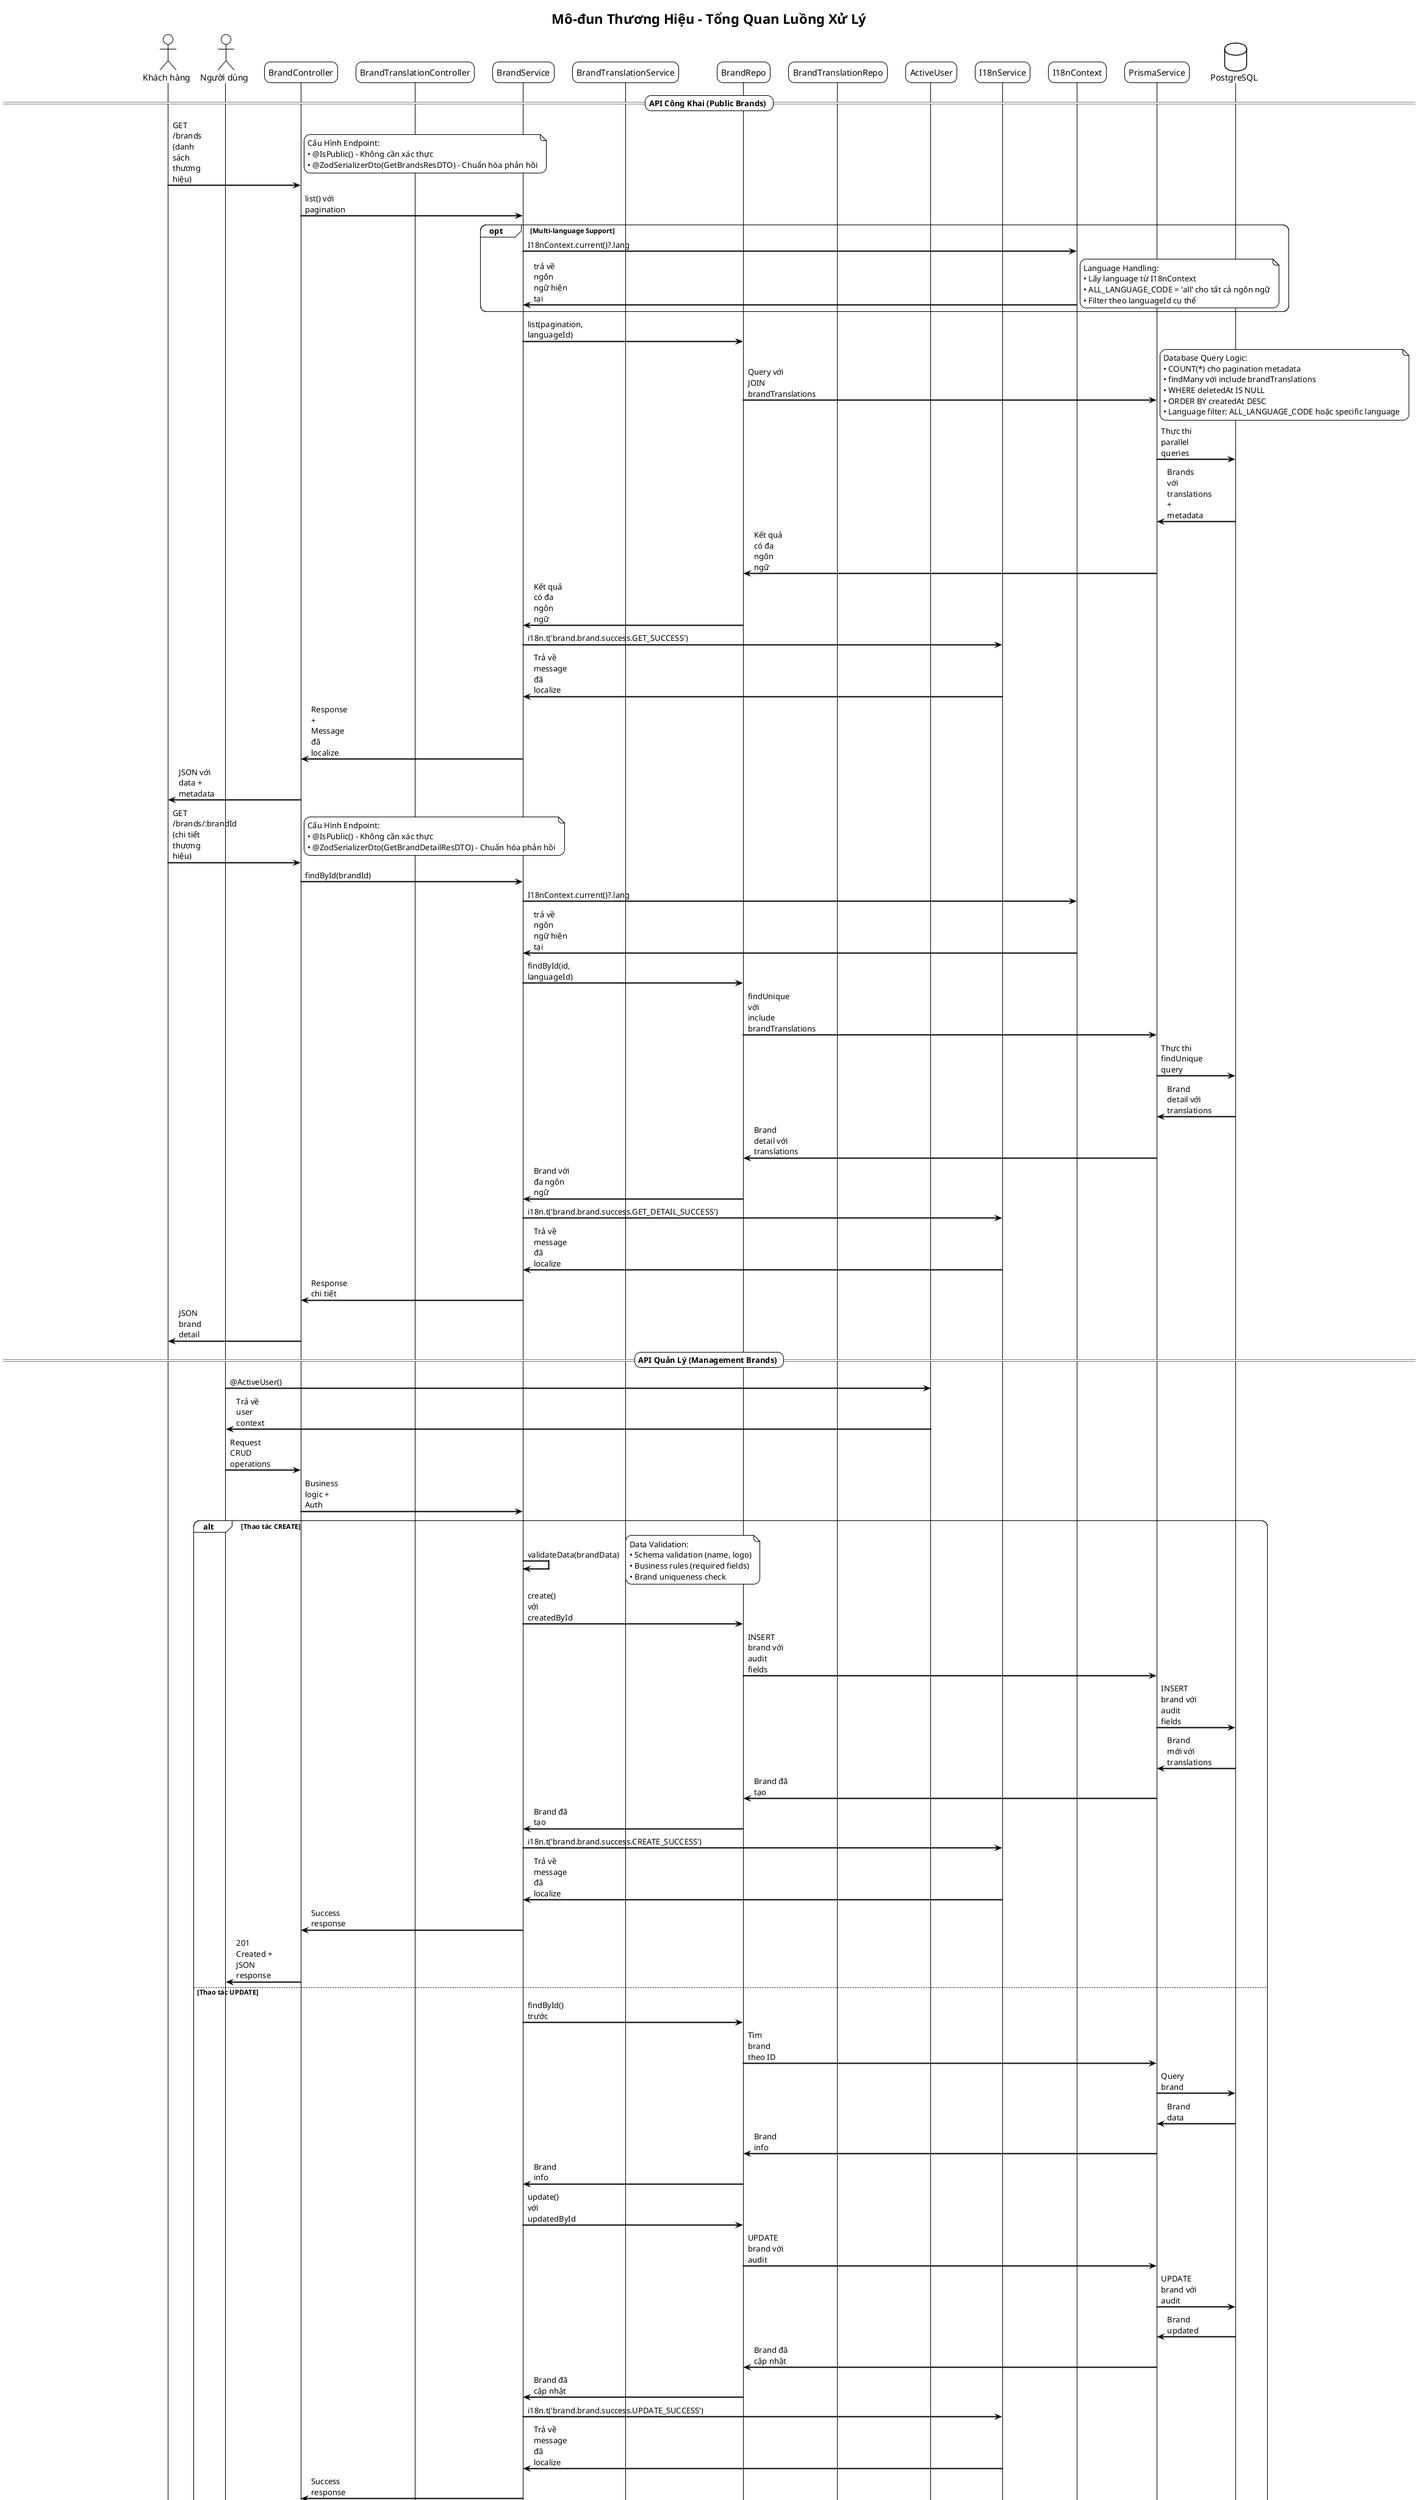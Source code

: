 @startuml Brand Module - Sequence Overview
!theme plain
skinparam backgroundColor #FFFFFF
skinparam sequenceArrowThickness 2
skinparam roundcorner 20
skinparam maxmessagesize 60

title Mô-đun Thương Hiệu - Tổng Quan Luồng Xử Lý
note top : Hệ thống quản lý thương hiệu với đa ngôn ngữ và phân quyền

actor "Khách hàng" as Client
actor "Người dùng" as User
participant "BrandController" as BC
participant "BrandTranslationController" as BTC
participant "BrandService" as BS
participant "BrandTranslationService" as BTS
participant "BrandRepo" as BR
participant "BrandTranslationRepo" as BTR
participant "ActiveUser" as AU
participant "I18nService" as IS
participant "I18nContext" as IC
participant "PrismaService" as PS
database "PostgreSQL" as DB

== API Công Khai (Public Brands) ==
Client -> BC: GET /brands (danh sách thương hiệu)
note right
Cấu Hình Endpoint:
• @IsPublic() - Không cần xác thực
• @ZodSerializerDto(GetBrandsResDTO) - Chuẩn hóa phản hồi
end note
BC -> BS: list() với pagination

opt Multi-language Support
    BS -> IC: I18nContext.current()?.lang
    IC -> BS: trả về ngôn ngữ hiện tại
    note right
    Language Handling:
    • Lấy language từ I18nContext
    • ALL_LANGUAGE_CODE = 'all' cho tất cả ngôn ngữ
    • Filter theo languageId cụ thể
    end note
end

BS -> BR: list(pagination, languageId)
BR -> PS: Query với JOIN brandTranslations
note right
Database Query Logic:
• COUNT(*) cho pagination metadata
• findMany với include brandTranslations
• WHERE deletedAt IS NULL
• ORDER BY createdAt DESC
• Language filter: ALL_LANGUAGE_CODE hoặc specific language
end note
PS -> DB: Thực thi parallel queries
DB -> PS: Brands với translations + metadata
PS -> BR: Kết quả có đa ngôn ngữ
BR -> BS: Kết quả có đa ngôn ngữ
BS -> IS: i18n.t('brand.brand.success.GET_SUCCESS')
IS -> BS: Trả về message đã localize
BS -> BC: Response + Message đã localize
BC -> Client: JSON với data + metadata

Client -> BC: GET /brands/:brandId (chi tiết thương hiệu)
note right
Cấu Hình Endpoint:
• @IsPublic() - Không cần xác thực
• @ZodSerializerDto(GetBrandDetailResDTO) - Chuẩn hóa phản hồi
end note
BC -> BS: findById(brandId)
BS -> IC: I18nContext.current()?.lang
IC -> BS: trả về ngôn ngữ hiện tại
BS -> BR: findById(id, languageId)
BR -> PS: findUnique với include brandTranslations
PS -> DB: Thực thi findUnique query
DB -> PS: Brand detail với translations
PS -> BR: Brand detail với translations
BR -> BS: Brand với đa ngôn ngữ
BS -> IS: i18n.t('brand.brand.success.GET_DETAIL_SUCCESS')
IS -> BS: Trả về message đã localize
BS -> BC: Response chi tiết
BC -> Client: JSON brand detail

== API Quản Lý (Management Brands) ==
User -> AU: @ActiveUser()
AU -> User: Trả về user context
User -> BC: Request CRUD operations
BC -> BS: Business logic + Auth

alt Thao tác CREATE
    BS -> BS: validateData(brandData)
    note right
    Data Validation:
    • Schema validation (name, logo)
    • Business rules (required fields)
    • Brand uniqueness check
    end note
    BS -> BR: create() với createdById
    BR -> PS: INSERT brand với audit fields
    PS -> DB: INSERT brand với audit fields
    DB -> PS: Brand mới với translations
    PS -> BR: Brand đã tạo
    BR -> BS: Brand đã tạo
    BS -> IS: i18n.t('brand.brand.success.CREATE_SUCCESS')
    IS -> BS: Trả về message đã localize
    BS -> BC: Success response
    BC -> User: 201 Created + JSON response

else Thao tác UPDATE
    BS -> BR: findById() trước
    BR -> PS: Tìm brand theo ID
    PS -> DB: Query brand
    DB -> PS: Brand data
    PS -> BR: Brand info
    BR -> BS: Brand info
    BS -> BR: update() với updatedById
    BR -> PS: UPDATE brand với audit
    PS -> DB: UPDATE brand với audit
    DB -> PS: Brand updated
    PS -> BR: Brand đã cập nhật
    BR -> BS: Brand đã cập nhật
    BS -> IS: i18n.t('brand.brand.success.UPDATE_SUCCESS')
    IS -> BS: Trả về message đã localize
    BS -> BC: Success response
    BC -> User: 200 OK + JSON response

else Thao tác DELETE
    BS -> BR: delete() soft delete
    BR -> PS: UPDATE deletedAt field
    PS -> DB: UPDATE deletedAt field
    DB -> PS: Brand marked deleted
    PS -> BR: Success response
    BR -> BS: Success response
    BS -> IS: i18n.t('brand.brand.success.DELETE_SUCCESS')
    IS -> BS: Trả về message đã localize
    BS -> BC: Success response
    BC -> User: 200 OK + JSON response
end

== API Quản Lý Translation ==
User -> AU: @ActiveUser()
AU -> User: Trả về user context
User -> BTC: Request CRUD translations
BTC -> BTS: Business logic + Auth

alt Thao tác CREATE Translation
    BTS -> BTS: validateData(translationData)
    note right
    Translation Validation:
    • brandId, languageId, name, description
    • Unique constraint: brandId + languageId
    • Foreign key validation
    end note
    BTS -> BTR: create()
    BTR -> PS: INSERT brandTranslation
    PS -> DB: INSERT brandTranslation
    DB -> PS: Translation created
    PS -> BTR: Translation created
    BTR -> BTS: Translation data
    BTS -> IS: i18n.t('brand.brandTranslation.success.CREATE_SUCCESS')
    IS -> BTS: Trả về message đã localize
    BTS -> BTC: Success response
    BTC -> User: 201 Created + JSON response

else Thao tác UPDATE Translation
    BTS -> BTR: update()
    BTR -> PS: UPDATE brandTranslation
    PS -> DB: UPDATE brandTranslation
    DB -> PS: Translation updated
    PS -> BTR: Translation updated
    BTR -> BTS: Updated data
    BTS -> IS: i18n.t('brand.brandTranslation.success.UPDATE_SUCCESS')
    IS -> BTS: Trả về message đã localize
    BTS -> BTC: Success response
    BTC -> User: 200 OK + JSON response

else Thao tác DELETE Translation
    BTS -> BTR: delete() soft delete
    BTR -> PS: UPDATE deletedAt
    PS -> DB: UPDATE deletedAt
    DB -> PS: Translation marked deleted
    PS -> BTR: Success
    BTR -> BTS: Success
    BTS -> IS: i18n.t('brand.brandTranslation.success.DELETE_SUCCESS')
    IS -> BTS: Trả về message đã localize
    BTS -> BTC: Success response
    BTC -> User: 200 OK + JSON response
end

== Xử Lý Lỗi & Phân Quyền ==
alt Lỗi validation dữ liệu
    BS -> BC: ValidationException
    BC -> User: 422 Unprocessable Entity

else Lỗi không tìm thấy
    BS -> BC: NotFoundRecordException
    BC -> Client: 404 Not Found

else Lỗi unique constraint (translation)
    BTS -> BTC: BrandTranslationAlreadyExistsException
    BTC -> User: 422 Unprocessable Entity

else Lỗi foreign key
    BS -> BC: ForeignKeyConstraintException
    BC -> User: 422 Unprocessable Entity
end

== Trả Kết Quả ==
BS -> IS: i18n.t('brand.brand.success.XXX')
IS -> BS: Trả về message đã localize
BS -> BC: Response + Message đã localize
BC -> User: JSON Response với metadata đầy đủ

note bottom
**Đặc điểm chính của module Brand:**
• Hỗ trợ đa ngôn ngữ hoàn chỉnh (I18nContext)
• Soft delete cho cả brand và translation
• Audit trail (createdById, updatedById, deletedById)
• Pagination với metadata đầy đủ
• Public API cho danh sách và chi tiết
• Management API cho CRUD operations
• Unique constraint cho brand + language combination
• Translation management sub-module
end note

@enduml



